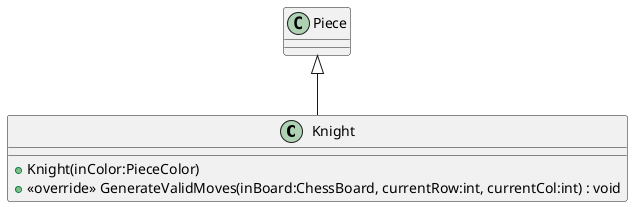 @startuml
class Knight {
    + Knight(inColor:PieceColor)
    + <<override>> GenerateValidMoves(inBoard:ChessBoard, currentRow:int, currentCol:int) : void
}
Piece <|-- Knight
@enduml
